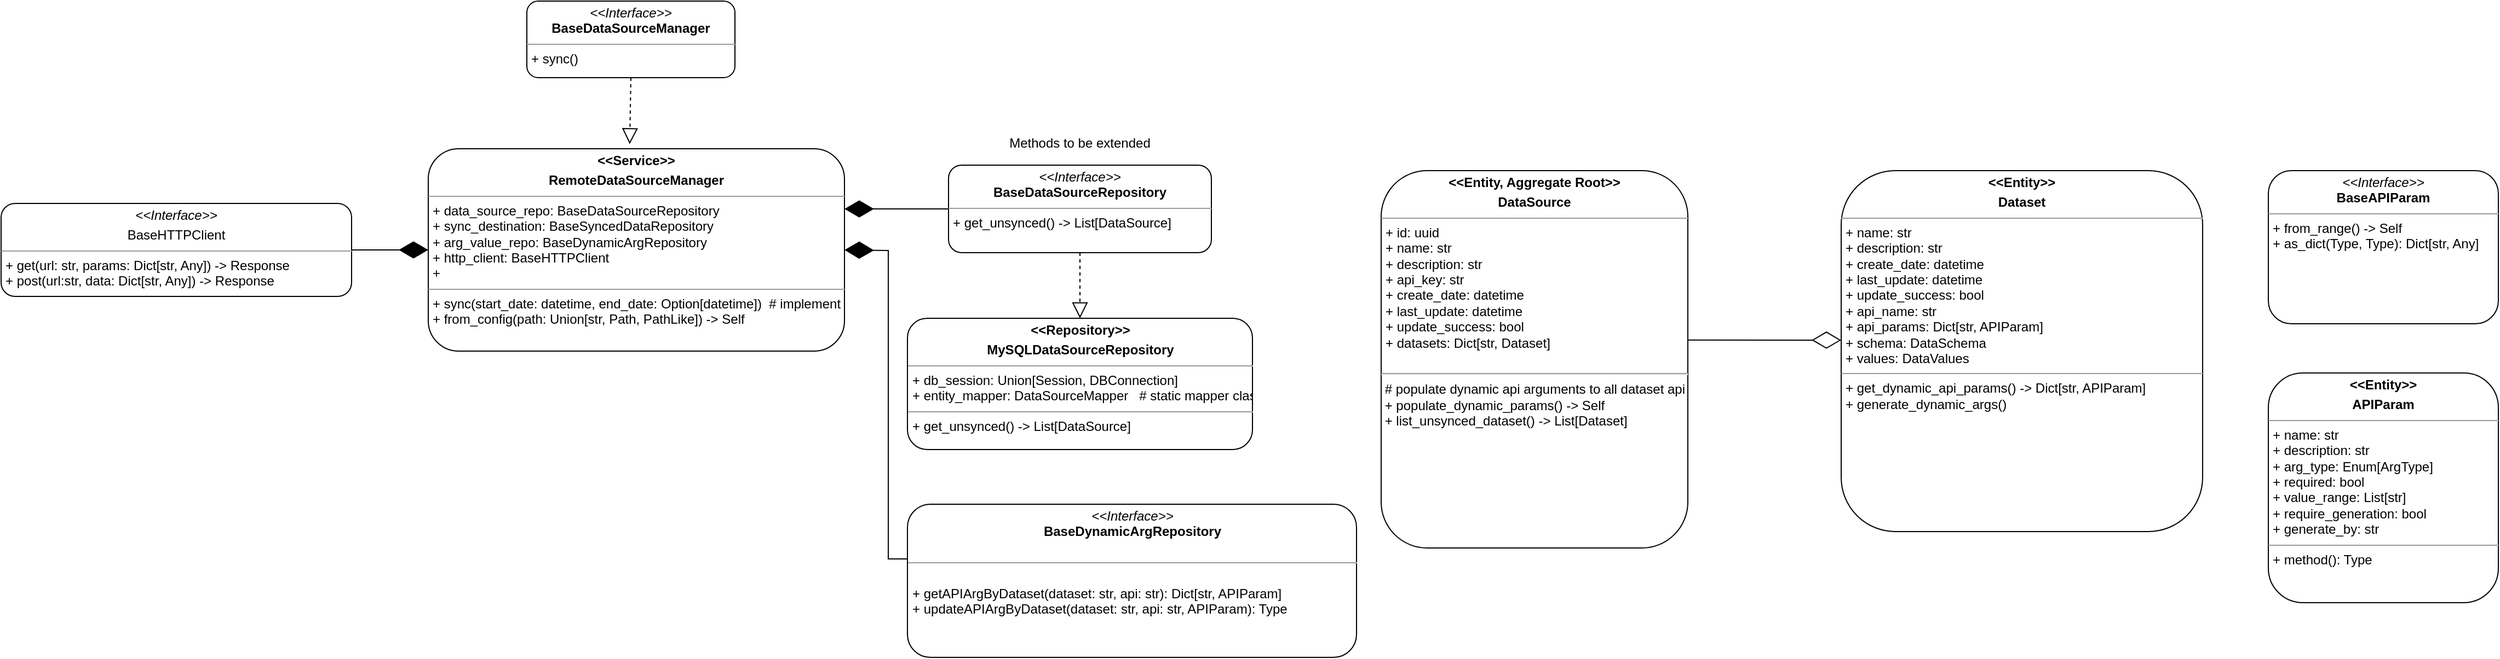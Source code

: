 <mxfile>
    <diagram id="C5RBs43oDa-KdzZeNtuy" name="Page-1">
        <mxGraphModel dx="3216" dy="725" grid="1" gridSize="10" guides="1" tooltips="1" connect="1" arrows="1" fold="1" page="1" pageScale="1" pageWidth="2336" pageHeight="1654" math="0" shadow="0">
            <root>
                <mxCell id="WIyWlLk6GJQsqaUBKTNV-0"/>
                <mxCell id="WIyWlLk6GJQsqaUBKTNV-1" parent="WIyWlLk6GJQsqaUBKTNV-0"/>
                <mxCell id="E3YKCeYKl3bLHDhs1aJq-1" value="&lt;p style=&quot;margin:0px;margin-top:4px;text-align:center;&quot;&gt;&lt;i&gt;&amp;lt;&amp;lt;Interface&amp;gt;&amp;gt;&lt;/i&gt;&lt;br&gt;&lt;b&gt;BaseDataSourceManager&lt;/b&gt;&lt;/p&gt;&lt;hr size=&quot;1&quot;&gt;&lt;p style=&quot;margin:0px;margin-left:4px;&quot;&gt;+ sync()&lt;/p&gt;" style="verticalAlign=top;align=left;overflow=fill;fontSize=12;fontFamily=Helvetica;html=1;rounded=1;" parent="WIyWlLk6GJQsqaUBKTNV-1" vertex="1">
                    <mxGeometry x="170" y="90" width="190" height="70" as="geometry"/>
                </mxCell>
                <mxCell id="E3YKCeYKl3bLHDhs1aJq-3" value="" style="endArrow=block;dashed=1;endFill=0;endSize=12;html=1;rounded=0;exitX=0.5;exitY=1;exitDx=0;exitDy=0;entryX=0.484;entryY=-0.023;entryDx=0;entryDy=0;entryPerimeter=0;" parent="WIyWlLk6GJQsqaUBKTNV-1" source="E3YKCeYKl3bLHDhs1aJq-1" target="E3YKCeYKl3bLHDhs1aJq-4" edge="1">
                    <mxGeometry width="160" relative="1" as="geometry">
                        <mxPoint x="230" y="250" as="sourcePoint"/>
                        <mxPoint x="265" y="260" as="targetPoint"/>
                    </mxGeometry>
                </mxCell>
                <mxCell id="E3YKCeYKl3bLHDhs1aJq-4" value="&lt;p style=&quot;margin:0px;margin-top:4px;text-align:center;&quot;&gt;&lt;b&gt;&amp;lt;&amp;lt;Service&amp;gt;&amp;gt;&lt;/b&gt;&lt;/p&gt;&lt;p style=&quot;margin:0px;margin-top:4px;text-align:center;&quot;&gt;&lt;b&gt;RemoteDataSourceManager&lt;/b&gt;&lt;/p&gt;&lt;hr size=&quot;1&quot;&gt;&lt;p style=&quot;margin:0px;margin-left:4px;&quot;&gt;+ data_source_repo: BaseDataSourceRepository&lt;/p&gt;&lt;p style=&quot;margin:0px;margin-left:4px;&quot;&gt;+ sync_destination: BaseSyncedDataRepository&lt;/p&gt;&lt;p style=&quot;margin:0px;margin-left:4px;&quot;&gt;+ arg_value_repo: BaseDynamicArgRepository&lt;/p&gt;&lt;p style=&quot;margin:0px;margin-left:4px;&quot;&gt;+ http_client: BaseHTTPClient&lt;/p&gt;&lt;p style=&quot;margin:0px;margin-left:4px;&quot;&gt;+&amp;nbsp;&lt;/p&gt;&lt;hr size=&quot;1&quot;&gt;&lt;p style=&quot;margin:0px;margin-left:4px;&quot;&gt;+ sync(start_date: datetime, end_date: Option[datetime])&amp;nbsp; # implement sync logic here&lt;/p&gt;&lt;p style=&quot;margin:0px;margin-left:4px;&quot;&gt;+ from_config(path: Union[str, Path, PathLike]) -&amp;gt; Self&lt;/p&gt;&lt;p style=&quot;margin:0px;margin-left:4px;&quot;&gt;&lt;br&gt;&lt;/p&gt;" style="verticalAlign=top;align=left;overflow=fill;fontSize=12;fontFamily=Helvetica;html=1;rounded=1;" parent="WIyWlLk6GJQsqaUBKTNV-1" vertex="1">
                    <mxGeometry x="80" y="225" width="380" height="185" as="geometry"/>
                </mxCell>
                <mxCell id="E3YKCeYKl3bLHDhs1aJq-5" value="" style="endArrow=diamondThin;endFill=1;endSize=24;html=1;rounded=0;exitX=0;exitY=0.5;exitDx=0;exitDy=0;" parent="WIyWlLk6GJQsqaUBKTNV-1" source="E3YKCeYKl3bLHDhs1aJq-6" edge="1">
                    <mxGeometry width="160" relative="1" as="geometry">
                        <mxPoint x="550" y="270" as="sourcePoint"/>
                        <mxPoint x="460" y="280" as="targetPoint"/>
                        <Array as="points"/>
                    </mxGeometry>
                </mxCell>
                <mxCell id="E3YKCeYKl3bLHDhs1aJq-6" value="&lt;p style=&quot;margin:0px;margin-top:4px;text-align:center;&quot;&gt;&lt;i&gt;&amp;lt;&amp;lt;Interface&amp;gt;&amp;gt;&lt;/i&gt;&lt;br&gt;&lt;b&gt;BaseDataSourceRepository&lt;/b&gt;&lt;/p&gt;&lt;hr size=&quot;1&quot;&gt;&lt;p style=&quot;margin:0px;margin-left:4px;&quot;&gt;+ get_unsynced() -&amp;gt; List[DataSource]&lt;/p&gt;&lt;p style=&quot;margin:0px;margin-left:4px;&quot;&gt;&lt;br&gt;&lt;/p&gt;" style="verticalAlign=top;align=left;overflow=fill;fontSize=12;fontFamily=Helvetica;html=1;rounded=1;" parent="WIyWlLk6GJQsqaUBKTNV-1" vertex="1">
                    <mxGeometry x="555" y="240" width="240" height="80" as="geometry"/>
                </mxCell>
                <mxCell id="E3YKCeYKl3bLHDhs1aJq-7" value="" style="endArrow=block;dashed=1;endFill=0;endSize=12;html=1;rounded=0;exitX=0.5;exitY=1;exitDx=0;exitDy=0;" parent="WIyWlLk6GJQsqaUBKTNV-1" source="E3YKCeYKl3bLHDhs1aJq-6" edge="1">
                    <mxGeometry width="160" relative="1" as="geometry">
                        <mxPoint x="425" y="390" as="sourcePoint"/>
                        <mxPoint x="675" y="380" as="targetPoint"/>
                    </mxGeometry>
                </mxCell>
                <mxCell id="E3YKCeYKl3bLHDhs1aJq-8" value="&lt;p style=&quot;margin:0px;margin-top:4px;text-align:center;&quot;&gt;&lt;b&gt;&amp;lt;&amp;lt;Repository&amp;gt;&amp;gt;&lt;/b&gt;&lt;/p&gt;&lt;p style=&quot;margin:0px;margin-top:4px;text-align:center;&quot;&gt;&lt;b&gt;MySQLDataSourceRepository&lt;/b&gt;&lt;/p&gt;&lt;hr size=&quot;1&quot;&gt;&lt;p style=&quot;margin:0px;margin-left:4px;&quot;&gt;+ db_session: Union[Session, DBConnection]&lt;/p&gt;&lt;p style=&quot;margin:0px;margin-left:4px;&quot;&gt;+ entity_mapper: DataSourceMapper&amp;nbsp; &amp;nbsp;# static mapper class that converts between domain and table entities&lt;/p&gt;&lt;hr size=&quot;1&quot;&gt;&lt;p style=&quot;margin:0px;margin-left:4px;&quot;&gt;+ get_unsynced() -&amp;gt; List[DataSource]&lt;/p&gt;" style="verticalAlign=top;align=left;overflow=fill;fontSize=12;fontFamily=Helvetica;html=1;rounded=1;" parent="WIyWlLk6GJQsqaUBKTNV-1" vertex="1">
                    <mxGeometry x="517.5" y="380" width="315" height="120" as="geometry"/>
                </mxCell>
                <mxCell id="E3YKCeYKl3bLHDhs1aJq-13" value="Methods to be extended" style="text;html=1;strokeColor=none;fillColor=none;align=center;verticalAlign=middle;whiteSpace=wrap;rounded=0;" parent="WIyWlLk6GJQsqaUBKTNV-1" vertex="1">
                    <mxGeometry x="590" y="210" width="170" height="20" as="geometry"/>
                </mxCell>
                <mxCell id="E3YKCeYKl3bLHDhs1aJq-18" value="&lt;p style=&quot;margin:0px;margin-top:4px;text-align:center;&quot;&gt;&lt;b&gt;&amp;lt;&amp;lt;Entity, Aggregate Root&amp;gt;&amp;gt;&lt;/b&gt;&lt;/p&gt;&lt;p style=&quot;margin:0px;margin-top:4px;text-align:center;&quot;&gt;&lt;b&gt;DataSource&lt;/b&gt;&lt;/p&gt;&lt;hr size=&quot;1&quot;&gt;&lt;p style=&quot;margin:0px;margin-left:4px;&quot;&gt;+ id: uuid&lt;/p&gt;&lt;p style=&quot;margin:0px;margin-left:4px;&quot;&gt;+ name: str&lt;/p&gt;&lt;p style=&quot;margin:0px;margin-left:4px;&quot;&gt;+ description: str&lt;/p&gt;&lt;p style=&quot;margin:0px;margin-left:4px;&quot;&gt;+ api_key: str&lt;/p&gt;&lt;p style=&quot;margin:0px;margin-left:4px;&quot;&gt;+ create_date: datetime&lt;/p&gt;&lt;p style=&quot;margin:0px;margin-left:4px;&quot;&gt;+ last_update: datetime&lt;/p&gt;&lt;p style=&quot;margin:0px;margin-left:4px;&quot;&gt;+ update_success: bool&lt;/p&gt;&lt;p style=&quot;margin:0px;margin-left:4px;&quot;&gt;+ datasets: Dict[str, Dataset]&lt;/p&gt;&lt;p style=&quot;margin:0px;margin-left:4px;&quot;&gt;&lt;/p&gt;&lt;br&gt;&lt;hr&gt;&amp;nbsp;# populate dynamic api arguments to all dataset api&lt;br&gt;&amp;nbsp;+ populate_dynamic_params() -&amp;gt; Self&lt;br&gt;&amp;nbsp;+ list_unsynced_dataset() -&amp;gt; List[Dataset]&lt;br&gt;&amp;nbsp;" style="verticalAlign=top;align=left;overflow=fill;fontSize=12;fontFamily=Helvetica;html=1;rounded=1;" parent="WIyWlLk6GJQsqaUBKTNV-1" vertex="1">
                    <mxGeometry x="950" y="245" width="280" height="345" as="geometry"/>
                </mxCell>
                <mxCell id="E3YKCeYKl3bLHDhs1aJq-21" value="&lt;p style=&quot;margin:0px;margin-top:4px;text-align:center;&quot;&gt;&lt;i&gt;&amp;lt;&amp;lt;Interface&amp;gt;&amp;gt;&lt;/i&gt;&lt;br&gt;&lt;/p&gt;&lt;p style=&quot;margin:0px;margin-top:4px;text-align:center;&quot;&gt;BaseHTTPClient&lt;/p&gt;&lt;hr size=&quot;1&quot;&gt;&lt;p style=&quot;margin:0px;margin-left:4px;&quot;&gt;+ get(url: str, params: Dict[str, Any]) -&amp;gt; Response&lt;br&gt;+ post(url:str, data: Dict[str, Any]) -&amp;gt; Response&lt;/p&gt;" style="verticalAlign=top;align=left;overflow=fill;fontSize=12;fontFamily=Helvetica;html=1;rounded=1;" parent="WIyWlLk6GJQsqaUBKTNV-1" vertex="1">
                    <mxGeometry x="-310" y="275" width="320" height="85" as="geometry"/>
                </mxCell>
                <mxCell id="E3YKCeYKl3bLHDhs1aJq-22" value="" style="endArrow=diamondThin;endFill=1;endSize=24;html=1;rounded=0;entryX=0;entryY=0.5;entryDx=0;entryDy=0;exitX=1;exitY=0.5;exitDx=0;exitDy=0;" parent="WIyWlLk6GJQsqaUBKTNV-1" source="E3YKCeYKl3bLHDhs1aJq-21" target="E3YKCeYKl3bLHDhs1aJq-4" edge="1">
                    <mxGeometry width="160" relative="1" as="geometry">
                        <mxPoint x="100" y="380" as="sourcePoint"/>
                        <mxPoint x="260" y="380" as="targetPoint"/>
                    </mxGeometry>
                </mxCell>
                <mxCell id="E3YKCeYKl3bLHDhs1aJq-23" value="" style="endArrow=diamondThin;endFill=0;endSize=24;html=1;rounded=0;exitX=1.001;exitY=0.449;exitDx=0;exitDy=0;exitPerimeter=0;" parent="WIyWlLk6GJQsqaUBKTNV-1" source="E3YKCeYKl3bLHDhs1aJq-18" edge="1">
                    <mxGeometry width="160" relative="1" as="geometry">
                        <mxPoint x="1270" y="390" as="sourcePoint"/>
                        <mxPoint x="1370" y="400" as="targetPoint"/>
                    </mxGeometry>
                </mxCell>
                <mxCell id="E3YKCeYKl3bLHDhs1aJq-24" value="&lt;p style=&quot;margin:0px;margin-top:4px;text-align:center;&quot;&gt;&lt;b&gt;&amp;lt;&amp;lt;Entity&amp;gt;&amp;gt;&lt;/b&gt;&lt;/p&gt;&lt;p style=&quot;margin:0px;margin-top:4px;text-align:center;&quot;&gt;&lt;b&gt;Dataset&lt;/b&gt;&lt;/p&gt;&lt;hr size=&quot;1&quot;&gt;&lt;p style=&quot;margin:0px;margin-left:4px;&quot;&gt;+ name: str&lt;/p&gt;&lt;p style=&quot;margin:0px;margin-left:4px;&quot;&gt;+ description: str&lt;/p&gt;&lt;p style=&quot;margin:0px;margin-left:4px;&quot;&gt;+ create_date: datetime&lt;/p&gt;&lt;p style=&quot;margin:0px;margin-left:4px;&quot;&gt;+ last_update: datetime&lt;/p&gt;&lt;p style=&quot;margin:0px;margin-left:4px;&quot;&gt;+ update_success: bool&lt;/p&gt;&lt;p style=&quot;margin:0px;margin-left:4px;&quot;&gt;+ api_name: str&lt;/p&gt;&lt;p style=&quot;margin:0px;margin-left:4px;&quot;&gt;+ api_params: Dict[str, APIParam]&lt;/p&gt;&lt;p style=&quot;margin:0px;margin-left:4px;&quot;&gt;+ schema: DataSchema&lt;/p&gt;&lt;p style=&quot;margin:0px;margin-left:4px;&quot;&gt;+ values: DataValues&lt;/p&gt;&lt;hr size=&quot;1&quot;&gt;&lt;p style=&quot;margin:0px;margin-left:4px;&quot;&gt;+ get_dynamic_api_params() -&amp;gt; Dict[str, APIParam]&lt;/p&gt;&lt;p style=&quot;margin:0px;margin-left:4px;&quot;&gt;+ generate_dynamic_args()&lt;/p&gt;" style="verticalAlign=top;align=left;overflow=fill;fontSize=12;fontFamily=Helvetica;html=1;rounded=1;" parent="WIyWlLk6GJQsqaUBKTNV-1" vertex="1">
                    <mxGeometry x="1370" y="245" width="330" height="330" as="geometry"/>
                </mxCell>
                <mxCell id="E3YKCeYKl3bLHDhs1aJq-25" value="" style="endArrow=diamondThin;endFill=1;endSize=24;html=1;rounded=0;entryX=1;entryY=0.5;entryDx=0;entryDy=0;" parent="WIyWlLk6GJQsqaUBKTNV-1" target="E3YKCeYKl3bLHDhs1aJq-4" edge="1">
                    <mxGeometry width="160" relative="1" as="geometry">
                        <mxPoint x="560" y="600" as="sourcePoint"/>
                        <mxPoint x="680" y="340" as="targetPoint"/>
                        <Array as="points">
                            <mxPoint x="500" y="600"/>
                            <mxPoint x="500" y="318"/>
                        </Array>
                    </mxGeometry>
                </mxCell>
                <mxCell id="E3YKCeYKl3bLHDhs1aJq-26" value="&lt;p style=&quot;margin:0px;margin-top:4px;text-align:center;&quot;&gt;&lt;i&gt;&amp;lt;&amp;lt;Interface&amp;gt;&amp;gt;&lt;/i&gt;&lt;br&gt;&lt;b&gt;BaseDynamicArgRepository&lt;/b&gt;&lt;/p&gt;&lt;br&gt;&lt;hr size=&quot;1&quot;&gt;&lt;p style=&quot;margin:0px;margin-left:4px;&quot;&gt;&lt;br&gt;&lt;/p&gt;&lt;p style=&quot;margin:0px;margin-left:4px;&quot;&gt;+ getAPIArgByDataset(dataset: str, api: str): Dict[str, APIParam]&lt;br&gt;+ updateAPIArgByDataset(dataset: str, api: str, APIParam): Type&lt;/p&gt;" style="verticalAlign=top;align=left;overflow=fill;fontSize=12;fontFamily=Helvetica;html=1;rounded=1;" parent="WIyWlLk6GJQsqaUBKTNV-1" vertex="1">
                    <mxGeometry x="517.5" y="550" width="410" height="140" as="geometry"/>
                </mxCell>
                <mxCell id="E3YKCeYKl3bLHDhs1aJq-27" value="&lt;p style=&quot;margin:0px;margin-top:4px;text-align:center;&quot;&gt;&lt;i&gt;&amp;lt;&amp;lt;Interface&amp;gt;&amp;gt;&lt;/i&gt;&lt;br&gt;&lt;b&gt;BaseAPIParam&lt;/b&gt;&lt;/p&gt;&lt;hr size=&quot;1&quot;&gt;&lt;p style=&quot;margin:0px;margin-left:4px;&quot;&gt;+ from_range() -&amp;gt; Self&lt;br&gt;+ as_dict(Type, Type): Dict[str, Any]&lt;/p&gt;" style="verticalAlign=top;align=left;overflow=fill;fontSize=12;fontFamily=Helvetica;html=1;rounded=1;" parent="WIyWlLk6GJQsqaUBKTNV-1" vertex="1">
                    <mxGeometry x="1760" y="245" width="210" height="140" as="geometry"/>
                </mxCell>
                <mxCell id="E3YKCeYKl3bLHDhs1aJq-28" value="&lt;p style=&quot;margin:0px;margin-top:4px;text-align:center;&quot;&gt;&lt;b&gt;&amp;lt;&amp;lt;Entity&amp;gt;&amp;gt;&lt;/b&gt;&lt;/p&gt;&lt;p style=&quot;margin:0px;margin-top:4px;text-align:center;&quot;&gt;&lt;b&gt;APIParam&lt;/b&gt;&lt;/p&gt;&lt;hr size=&quot;1&quot;&gt;&lt;p style=&quot;margin:0px;margin-left:4px;&quot;&gt;+ name: str&lt;/p&gt;&lt;p style=&quot;margin:0px;margin-left:4px;&quot;&gt;+ description: str&lt;/p&gt;&lt;p style=&quot;margin:0px;margin-left:4px;&quot;&gt;+ arg_type: Enum[ArgType]&lt;/p&gt;&lt;p style=&quot;margin:0px;margin-left:4px;&quot;&gt;+ required: bool&lt;/p&gt;&lt;p style=&quot;margin:0px;margin-left:4px;&quot;&gt;+ value_range: List[str]&lt;/p&gt;&lt;p style=&quot;margin:0px;margin-left:4px;&quot;&gt;+ require_generation: bool&lt;/p&gt;&lt;p style=&quot;margin:0px;margin-left:4px;&quot;&gt;+ generate_by: str&lt;/p&gt;&lt;hr size=&quot;1&quot;&gt;&lt;p style=&quot;margin:0px;margin-left:4px;&quot;&gt;+ method(): Type&lt;/p&gt;" style="verticalAlign=top;align=left;overflow=fill;fontSize=12;fontFamily=Helvetica;html=1;rounded=1;" parent="WIyWlLk6GJQsqaUBKTNV-1" vertex="1">
                    <mxGeometry x="1760" y="430" width="210" height="210" as="geometry"/>
                </mxCell>
            </root>
        </mxGraphModel>
    </diagram>
</mxfile>